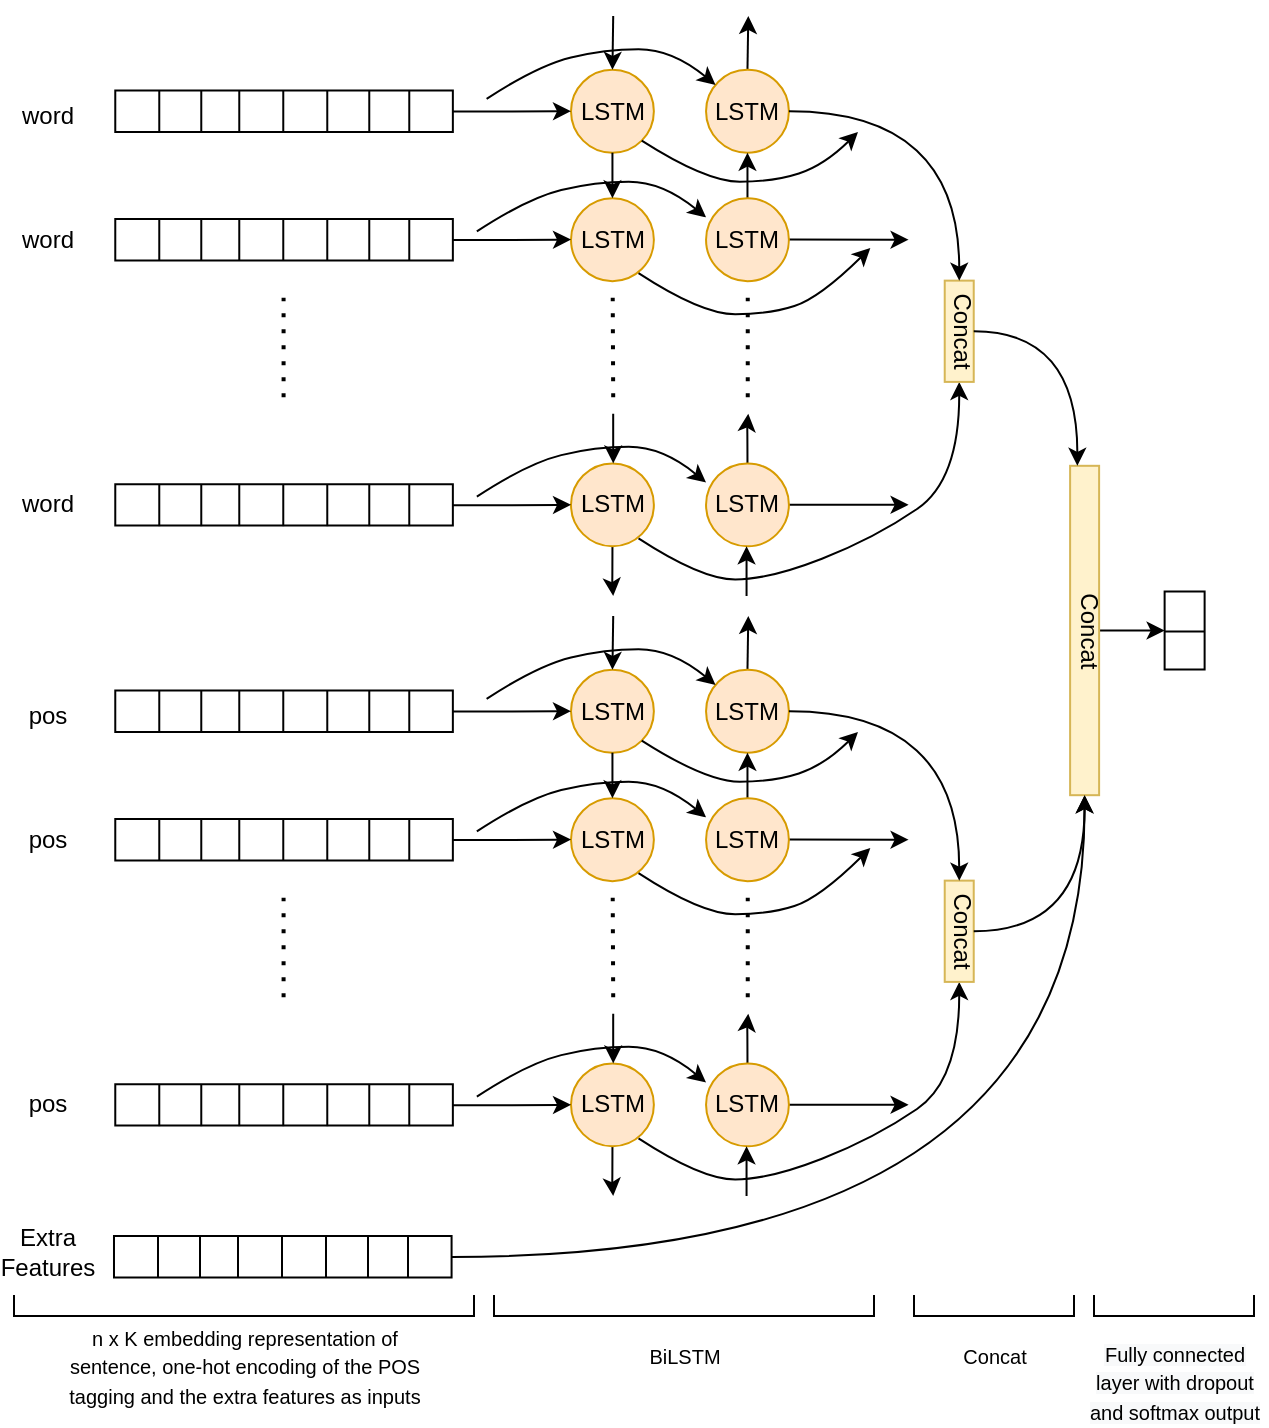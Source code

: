 <mxfile version="14.8.0" type="device"><diagram id="cWcmhsriY3WUn-cE5np-" name="Page-1"><mxGraphModel dx="1071" dy="622" grid="1" gridSize="10" guides="1" tooltips="1" connect="1" arrows="1" fold="1" page="1" pageScale="1" pageWidth="827" pageHeight="1169" math="0" shadow="0"><root><mxCell id="0"/><mxCell id="1" parent="0"/><mxCell id="vNvyX1UuP13yt8TlXgdn-318" value="" style="group" vertex="1" connectable="0" parent="1"><mxGeometry x="30" y="80" width="595.31" height="630.716" as="geometry"/></mxCell><mxCell id="vNvyX1UuP13yt8TlXgdn-100" value="" style="shape=table;startSize=0;container=1;collapsible=0;childLayout=tableLayout;" vertex="1" parent="vNvyX1UuP13yt8TlXgdn-318"><mxGeometry x="575.31" y="287.75" width="20" height="39" as="geometry"/></mxCell><mxCell id="vNvyX1UuP13yt8TlXgdn-101" value="" style="shape=partialRectangle;collapsible=0;dropTarget=0;pointerEvents=0;fillColor=none;top=0;left=0;bottom=0;right=0;points=[[0,0.5],[1,0.5]];portConstraint=eastwest;" vertex="1" parent="vNvyX1UuP13yt8TlXgdn-100"><mxGeometry width="20" height="20" as="geometry"/></mxCell><mxCell id="vNvyX1UuP13yt8TlXgdn-102" value="" style="shape=partialRectangle;html=1;whiteSpace=wrap;connectable=0;overflow=hidden;fillColor=none;top=0;left=0;bottom=0;right=0;" vertex="1" parent="vNvyX1UuP13yt8TlXgdn-101"><mxGeometry width="20" height="20" as="geometry"/></mxCell><mxCell id="vNvyX1UuP13yt8TlXgdn-103" value="" style="shape=partialRectangle;collapsible=0;dropTarget=0;pointerEvents=0;fillColor=none;top=0;left=0;bottom=0;right=0;points=[[0,0.5],[1,0.5]];portConstraint=eastwest;" vertex="1" parent="vNvyX1UuP13yt8TlXgdn-100"><mxGeometry y="20" width="20" height="19" as="geometry"/></mxCell><mxCell id="vNvyX1UuP13yt8TlXgdn-104" value="" style="shape=partialRectangle;html=1;whiteSpace=wrap;connectable=0;overflow=hidden;fillColor=none;top=0;left=0;bottom=0;right=0;" vertex="1" parent="vNvyX1UuP13yt8TlXgdn-103"><mxGeometry width="20" height="19" as="geometry"/></mxCell><mxCell id="vNvyX1UuP13yt8TlXgdn-170" value="" style="group" vertex="1" connectable="0" parent="vNvyX1UuP13yt8TlXgdn-318"><mxGeometry width="480" height="290" as="geometry"/></mxCell><mxCell id="vNvyX1UuP13yt8TlXgdn-1" value="LSTM" style="ellipse;whiteSpace=wrap;html=1;aspect=fixed;fillColor=#ffe6cc;strokeColor=#d79b00;" vertex="1" parent="vNvyX1UuP13yt8TlXgdn-170"><mxGeometry x="278.505" y="26.929" width="41.429" height="41.429" as="geometry"/></mxCell><mxCell id="vNvyX1UuP13yt8TlXgdn-2" value="word" style="text;html=1;strokeColor=none;fillColor=none;align=center;verticalAlign=middle;whiteSpace=wrap;rounded=0;" vertex="1" parent="vNvyX1UuP13yt8TlXgdn-170"><mxGeometry y="41.429" width="33.758" height="16.571" as="geometry"/></mxCell><mxCell id="vNvyX1UuP13yt8TlXgdn-22" value="" style="shape=table;startSize=0;container=1;collapsible=0;childLayout=tableLayout;" vertex="1" parent="vNvyX1UuP13yt8TlXgdn-170"><mxGeometry x="50.637" y="37.286" width="168.791" height="20.714" as="geometry"/></mxCell><mxCell id="vNvyX1UuP13yt8TlXgdn-23" value="" style="shape=partialRectangle;collapsible=0;dropTarget=0;pointerEvents=0;fillColor=none;top=0;left=0;bottom=0;right=0;points=[[0,0.5],[1,0.5]];portConstraint=eastwest;" vertex="1" parent="vNvyX1UuP13yt8TlXgdn-22"><mxGeometry width="168.791" height="21" as="geometry"/></mxCell><mxCell id="vNvyX1UuP13yt8TlXgdn-24" value="" style="shape=partialRectangle;html=1;whiteSpace=wrap;connectable=0;overflow=hidden;fillColor=none;top=0;left=0;bottom=0;right=0;" vertex="1" parent="vNvyX1UuP13yt8TlXgdn-23"><mxGeometry width="22" height="21" as="geometry"/></mxCell><mxCell id="vNvyX1UuP13yt8TlXgdn-25" value="" style="shape=partialRectangle;html=1;whiteSpace=wrap;connectable=0;overflow=hidden;fillColor=none;top=0;left=0;bottom=0;right=0;" vertex="1" parent="vNvyX1UuP13yt8TlXgdn-23"><mxGeometry x="22" width="21" height="21" as="geometry"/></mxCell><mxCell id="vNvyX1UuP13yt8TlXgdn-26" value="" style="shape=partialRectangle;html=1;whiteSpace=wrap;connectable=0;overflow=hidden;fillColor=none;top=0;left=0;bottom=0;right=0;" vertex="1" parent="vNvyX1UuP13yt8TlXgdn-23"><mxGeometry x="43" width="19" height="21" as="geometry"/></mxCell><mxCell id="vNvyX1UuP13yt8TlXgdn-27" value="" style="shape=partialRectangle;html=1;whiteSpace=wrap;connectable=0;overflow=hidden;fillColor=none;top=0;left=0;bottom=0;right=0;" vertex="1" parent="vNvyX1UuP13yt8TlXgdn-23"><mxGeometry x="62" width="22" height="21" as="geometry"/></mxCell><mxCell id="vNvyX1UuP13yt8TlXgdn-28" value="" style="shape=partialRectangle;html=1;whiteSpace=wrap;connectable=0;overflow=hidden;fillColor=none;top=0;left=0;bottom=0;right=0;" vertex="1" parent="vNvyX1UuP13yt8TlXgdn-23"><mxGeometry x="84" width="22" height="21" as="geometry"/></mxCell><mxCell id="vNvyX1UuP13yt8TlXgdn-29" value="" style="shape=partialRectangle;html=1;whiteSpace=wrap;connectable=0;overflow=hidden;fillColor=none;top=0;left=0;bottom=0;right=0;" vertex="1" parent="vNvyX1UuP13yt8TlXgdn-23"><mxGeometry x="106" width="21" height="21" as="geometry"/></mxCell><mxCell id="vNvyX1UuP13yt8TlXgdn-30" value="" style="shape=partialRectangle;html=1;whiteSpace=wrap;connectable=0;overflow=hidden;fillColor=none;top=0;left=0;bottom=0;right=0;" vertex="1" parent="vNvyX1UuP13yt8TlXgdn-23"><mxGeometry x="127" width="20" height="21" as="geometry"/></mxCell><mxCell id="vNvyX1UuP13yt8TlXgdn-31" value="" style="shape=partialRectangle;html=1;whiteSpace=wrap;connectable=0;overflow=hidden;fillColor=none;top=0;left=0;bottom=0;right=0;" vertex="1" parent="vNvyX1UuP13yt8TlXgdn-23"><mxGeometry x="147" width="22" height="21" as="geometry"/></mxCell><mxCell id="vNvyX1UuP13yt8TlXgdn-32" style="edgeStyle=orthogonalEdgeStyle;rounded=0;orthogonalLoop=1;jettySize=auto;html=1;exitX=1;exitY=0.5;exitDx=0;exitDy=0;" edge="1" parent="vNvyX1UuP13yt8TlXgdn-170" source="vNvyX1UuP13yt8TlXgdn-23" target="vNvyX1UuP13yt8TlXgdn-1"><mxGeometry relative="1" as="geometry"/></mxCell><mxCell id="vNvyX1UuP13yt8TlXgdn-33" value="LSTM" style="ellipse;whiteSpace=wrap;html=1;aspect=fixed;fillColor=#ffe6cc;strokeColor=#d79b00;" vertex="1" parent="vNvyX1UuP13yt8TlXgdn-170"><mxGeometry x="278.505" y="91.143" width="41.429" height="41.429" as="geometry"/></mxCell><mxCell id="vNvyX1UuP13yt8TlXgdn-45" style="edgeStyle=orthogonalEdgeStyle;rounded=0;orthogonalLoop=1;jettySize=auto;html=1;exitX=0.5;exitY=1;exitDx=0;exitDy=0;entryX=0.5;entryY=0;entryDx=0;entryDy=0;" edge="1" parent="vNvyX1UuP13yt8TlXgdn-170" source="vNvyX1UuP13yt8TlXgdn-1" target="vNvyX1UuP13yt8TlXgdn-33"><mxGeometry relative="1" as="geometry"/></mxCell><mxCell id="vNvyX1UuP13yt8TlXgdn-34" value="" style="shape=table;startSize=0;container=1;collapsible=0;childLayout=tableLayout;" vertex="1" parent="vNvyX1UuP13yt8TlXgdn-170"><mxGeometry x="50.637" y="101.5" width="168.791" height="20.714" as="geometry"/></mxCell><mxCell id="vNvyX1UuP13yt8TlXgdn-35" value="" style="shape=partialRectangle;collapsible=0;dropTarget=0;pointerEvents=0;fillColor=none;top=0;left=0;bottom=0;right=0;points=[[0,0.5],[1,0.5]];portConstraint=eastwest;" vertex="1" parent="vNvyX1UuP13yt8TlXgdn-34"><mxGeometry width="168.791" height="21" as="geometry"/></mxCell><mxCell id="vNvyX1UuP13yt8TlXgdn-36" value="" style="shape=partialRectangle;html=1;whiteSpace=wrap;connectable=0;overflow=hidden;fillColor=none;top=0;left=0;bottom=0;right=0;" vertex="1" parent="vNvyX1UuP13yt8TlXgdn-35"><mxGeometry width="22" height="21" as="geometry"/></mxCell><mxCell id="vNvyX1UuP13yt8TlXgdn-37" value="" style="shape=partialRectangle;html=1;whiteSpace=wrap;connectable=0;overflow=hidden;fillColor=none;top=0;left=0;bottom=0;right=0;" vertex="1" parent="vNvyX1UuP13yt8TlXgdn-35"><mxGeometry x="22" width="21" height="21" as="geometry"/></mxCell><mxCell id="vNvyX1UuP13yt8TlXgdn-38" value="" style="shape=partialRectangle;html=1;whiteSpace=wrap;connectable=0;overflow=hidden;fillColor=none;top=0;left=0;bottom=0;right=0;" vertex="1" parent="vNvyX1UuP13yt8TlXgdn-35"><mxGeometry x="43" width="19" height="21" as="geometry"/></mxCell><mxCell id="vNvyX1UuP13yt8TlXgdn-39" value="" style="shape=partialRectangle;html=1;whiteSpace=wrap;connectable=0;overflow=hidden;fillColor=none;top=0;left=0;bottom=0;right=0;" vertex="1" parent="vNvyX1UuP13yt8TlXgdn-35"><mxGeometry x="62" width="22" height="21" as="geometry"/></mxCell><mxCell id="vNvyX1UuP13yt8TlXgdn-40" value="" style="shape=partialRectangle;html=1;whiteSpace=wrap;connectable=0;overflow=hidden;fillColor=none;top=0;left=0;bottom=0;right=0;" vertex="1" parent="vNvyX1UuP13yt8TlXgdn-35"><mxGeometry x="84" width="22" height="21" as="geometry"/></mxCell><mxCell id="vNvyX1UuP13yt8TlXgdn-41" value="" style="shape=partialRectangle;html=1;whiteSpace=wrap;connectable=0;overflow=hidden;fillColor=none;top=0;left=0;bottom=0;right=0;" vertex="1" parent="vNvyX1UuP13yt8TlXgdn-35"><mxGeometry x="106" width="21" height="21" as="geometry"/></mxCell><mxCell id="vNvyX1UuP13yt8TlXgdn-42" value="" style="shape=partialRectangle;html=1;whiteSpace=wrap;connectable=0;overflow=hidden;fillColor=none;top=0;left=0;bottom=0;right=0;" vertex="1" parent="vNvyX1UuP13yt8TlXgdn-35"><mxGeometry x="127" width="20" height="21" as="geometry"/></mxCell><mxCell id="vNvyX1UuP13yt8TlXgdn-43" value="" style="shape=partialRectangle;html=1;whiteSpace=wrap;connectable=0;overflow=hidden;fillColor=none;top=0;left=0;bottom=0;right=0;" vertex="1" parent="vNvyX1UuP13yt8TlXgdn-35"><mxGeometry x="147" width="22" height="21" as="geometry"/></mxCell><mxCell id="vNvyX1UuP13yt8TlXgdn-44" style="edgeStyle=orthogonalEdgeStyle;rounded=0;orthogonalLoop=1;jettySize=auto;html=1;exitX=1;exitY=0.5;exitDx=0;exitDy=0;" edge="1" parent="vNvyX1UuP13yt8TlXgdn-170" source="vNvyX1UuP13yt8TlXgdn-35" target="vNvyX1UuP13yt8TlXgdn-33"><mxGeometry relative="1" as="geometry"/></mxCell><mxCell id="vNvyX1UuP13yt8TlXgdn-98" style="edgeStyle=orthogonalEdgeStyle;curved=1;orthogonalLoop=1;jettySize=auto;html=1;exitX=0.5;exitY=0;exitDx=0;exitDy=0;" edge="1" parent="vNvyX1UuP13yt8TlXgdn-170" source="vNvyX1UuP13yt8TlXgdn-47"><mxGeometry relative="1" as="geometry"><mxPoint x="367.15" as="targetPoint"/></mxGeometry></mxCell><mxCell id="vNvyX1UuP13yt8TlXgdn-47" value="LSTM" style="ellipse;whiteSpace=wrap;html=1;aspect=fixed;fillColor=#ffe6cc;strokeColor=#d79b00;" vertex="1" parent="vNvyX1UuP13yt8TlXgdn-170"><mxGeometry x="346.022" y="26.929" width="41.429" height="41.429" as="geometry"/></mxCell><mxCell id="vNvyX1UuP13yt8TlXgdn-52" style="edgeStyle=orthogonalEdgeStyle;curved=1;orthogonalLoop=1;jettySize=auto;html=1;exitX=0.5;exitY=0;exitDx=0;exitDy=0;entryX=0.5;entryY=1;entryDx=0;entryDy=0;" edge="1" parent="vNvyX1UuP13yt8TlXgdn-170" source="vNvyX1UuP13yt8TlXgdn-48" target="vNvyX1UuP13yt8TlXgdn-47"><mxGeometry relative="1" as="geometry"/></mxCell><mxCell id="vNvyX1UuP13yt8TlXgdn-68" style="edgeStyle=orthogonalEdgeStyle;curved=1;orthogonalLoop=1;jettySize=auto;html=1;" edge="1" parent="vNvyX1UuP13yt8TlXgdn-170" source="vNvyX1UuP13yt8TlXgdn-48"><mxGeometry relative="1" as="geometry"><mxPoint x="447.297" y="111.857" as="targetPoint"/></mxGeometry></mxCell><mxCell id="vNvyX1UuP13yt8TlXgdn-48" value="LSTM" style="ellipse;whiteSpace=wrap;html=1;aspect=fixed;fillColor=#ffe6cc;strokeColor=#d79b00;" vertex="1" parent="vNvyX1UuP13yt8TlXgdn-170"><mxGeometry x="346.022" y="91.143" width="41.429" height="41.429" as="geometry"/></mxCell><mxCell id="vNvyX1UuP13yt8TlXgdn-51" value="" style="endArrow=classic;html=1;curved=1;" edge="1" parent="vNvyX1UuP13yt8TlXgdn-170" target="vNvyX1UuP13yt8TlXgdn-47"><mxGeometry width="50" height="50" relative="1" as="geometry"><mxPoint x="236.308" y="41.429" as="sourcePoint"/><mxPoint x="270.066" as="targetPoint"/><Array as="points"><mxPoint x="261.626" y="24.857"/><mxPoint x="295.385" y="16.571"/><mxPoint x="329.143" y="16.571"/></Array></mxGeometry></mxCell><mxCell id="vNvyX1UuP13yt8TlXgdn-56" value="" style="endArrow=classic;html=1;exitX=1;exitY=1;exitDx=0;exitDy=0;curved=1;" edge="1" parent="vNvyX1UuP13yt8TlXgdn-170" source="vNvyX1UuP13yt8TlXgdn-1"><mxGeometry width="50" height="50" relative="1" as="geometry"><mxPoint x="464.176" y="132.571" as="sourcePoint"/><mxPoint x="421.978" y="58.0" as="targetPoint"/><Array as="points"><mxPoint x="346.022" y="82.857"/><mxPoint x="379.78" y="82.857"/><mxPoint x="405.099" y="74.571"/></Array></mxGeometry></mxCell><mxCell id="vNvyX1UuP13yt8TlXgdn-57" value="word" style="text;html=1;strokeColor=none;fillColor=none;align=center;verticalAlign=middle;whiteSpace=wrap;rounded=0;" vertex="1" parent="vNvyX1UuP13yt8TlXgdn-170"><mxGeometry y="103.571" width="33.758" height="16.571" as="geometry"/></mxCell><mxCell id="vNvyX1UuP13yt8TlXgdn-59" value="" style="endArrow=classic;html=1;entryX=0.5;entryY=0;entryDx=0;entryDy=0;" edge="1" parent="vNvyX1UuP13yt8TlXgdn-170" target="vNvyX1UuP13yt8TlXgdn-1"><mxGeometry width="50" height="50" relative="1" as="geometry"><mxPoint x="299.604" as="sourcePoint"/><mxPoint x="506.374" y="91.143" as="targetPoint"/></mxGeometry></mxCell><mxCell id="vNvyX1UuP13yt8TlXgdn-61" value="" style="endArrow=none;dashed=1;html=1;dashPattern=1 3;strokeWidth=2;" edge="1" parent="vNvyX1UuP13yt8TlXgdn-170"><mxGeometry width="50" height="50" relative="1" as="geometry"><mxPoint x="134.788" y="190.571" as="sourcePoint"/><mxPoint x="134.788" y="140.857" as="targetPoint"/></mxGeometry></mxCell><mxCell id="vNvyX1UuP13yt8TlXgdn-62" value="" style="endArrow=none;dashed=1;html=1;dashPattern=1 3;strokeWidth=2;" edge="1" parent="vNvyX1UuP13yt8TlXgdn-170"><mxGeometry width="50" height="50" relative="1" as="geometry"><mxPoint x="299.604" y="190.571" as="sourcePoint"/><mxPoint x="299.36" y="140.857" as="targetPoint"/></mxGeometry></mxCell><mxCell id="vNvyX1UuP13yt8TlXgdn-63" value="" style="endArrow=none;dashed=1;html=1;dashPattern=1 3;strokeWidth=2;" edge="1" parent="vNvyX1UuP13yt8TlXgdn-170"><mxGeometry width="50" height="50" relative="1" as="geometry"><mxPoint x="366.876" y="190.571" as="sourcePoint"/><mxPoint x="366.876" y="140.857" as="targetPoint"/></mxGeometry></mxCell><mxCell id="vNvyX1UuP13yt8TlXgdn-64" value="" style="endArrow=classic;html=1;exitX=1;exitY=1;exitDx=0;exitDy=0;curved=1;" edge="1" parent="vNvyX1UuP13yt8TlXgdn-170"><mxGeometry width="50" height="50" relative="1" as="geometry"><mxPoint x="312.262" y="128.576" as="sourcePoint"/><mxPoint x="428.156" y="116.0" as="targetPoint"/><Array as="points"><mxPoint x="343.76" y="149.143"/><mxPoint x="377.518" y="149.143"/><mxPoint x="402.837" y="140.857"/></Array></mxGeometry></mxCell><mxCell id="vNvyX1UuP13yt8TlXgdn-65" value="" style="endArrow=classic;html=1;curved=1;" edge="1" parent="vNvyX1UuP13yt8TlXgdn-170"><mxGeometry width="50" height="50" relative="1" as="geometry"><mxPoint x="231.421" y="107.714" as="sourcePoint"/><mxPoint x="346.026" y="100.668" as="targetPoint"/><Array as="points"><mxPoint x="256.74" y="91.143"/><mxPoint x="290.498" y="82.857"/><mxPoint x="324.256" y="82.857"/></Array></mxGeometry></mxCell><mxCell id="vNvyX1UuP13yt8TlXgdn-89" style="edgeStyle=orthogonalEdgeStyle;curved=1;orthogonalLoop=1;jettySize=auto;html=1;" edge="1" parent="vNvyX1UuP13yt8TlXgdn-170" source="vNvyX1UuP13yt8TlXgdn-69"><mxGeometry relative="1" as="geometry"><mxPoint x="299.604" y="290" as="targetPoint"/></mxGeometry></mxCell><mxCell id="vNvyX1UuP13yt8TlXgdn-69" value="LSTM" style="ellipse;whiteSpace=wrap;html=1;aspect=fixed;fillColor=#ffe6cc;strokeColor=#d79b00;" vertex="1" parent="vNvyX1UuP13yt8TlXgdn-170"><mxGeometry x="278.505" y="223.714" width="41.429" height="41.429" as="geometry"/></mxCell><mxCell id="vNvyX1UuP13yt8TlXgdn-70" value="" style="shape=table;startSize=0;container=1;collapsible=0;childLayout=tableLayout;" vertex="1" parent="vNvyX1UuP13yt8TlXgdn-170"><mxGeometry x="50.637" y="234.071" width="168.791" height="20.714" as="geometry"/></mxCell><mxCell id="vNvyX1UuP13yt8TlXgdn-71" value="" style="shape=partialRectangle;collapsible=0;dropTarget=0;pointerEvents=0;fillColor=none;top=0;left=0;bottom=0;right=0;points=[[0,0.5],[1,0.5]];portConstraint=eastwest;" vertex="1" parent="vNvyX1UuP13yt8TlXgdn-70"><mxGeometry width="168.791" height="21" as="geometry"/></mxCell><mxCell id="vNvyX1UuP13yt8TlXgdn-72" value="" style="shape=partialRectangle;html=1;whiteSpace=wrap;connectable=0;overflow=hidden;fillColor=none;top=0;left=0;bottom=0;right=0;" vertex="1" parent="vNvyX1UuP13yt8TlXgdn-71"><mxGeometry width="22" height="21" as="geometry"/></mxCell><mxCell id="vNvyX1UuP13yt8TlXgdn-73" value="" style="shape=partialRectangle;html=1;whiteSpace=wrap;connectable=0;overflow=hidden;fillColor=none;top=0;left=0;bottom=0;right=0;" vertex="1" parent="vNvyX1UuP13yt8TlXgdn-71"><mxGeometry x="22" width="21" height="21" as="geometry"/></mxCell><mxCell id="vNvyX1UuP13yt8TlXgdn-74" value="" style="shape=partialRectangle;html=1;whiteSpace=wrap;connectable=0;overflow=hidden;fillColor=none;top=0;left=0;bottom=0;right=0;" vertex="1" parent="vNvyX1UuP13yt8TlXgdn-71"><mxGeometry x="43" width="19" height="21" as="geometry"/></mxCell><mxCell id="vNvyX1UuP13yt8TlXgdn-75" value="" style="shape=partialRectangle;html=1;whiteSpace=wrap;connectable=0;overflow=hidden;fillColor=none;top=0;left=0;bottom=0;right=0;" vertex="1" parent="vNvyX1UuP13yt8TlXgdn-71"><mxGeometry x="62" width="22" height="21" as="geometry"/></mxCell><mxCell id="vNvyX1UuP13yt8TlXgdn-76" value="" style="shape=partialRectangle;html=1;whiteSpace=wrap;connectable=0;overflow=hidden;fillColor=none;top=0;left=0;bottom=0;right=0;" vertex="1" parent="vNvyX1UuP13yt8TlXgdn-71"><mxGeometry x="84" width="22" height="21" as="geometry"/></mxCell><mxCell id="vNvyX1UuP13yt8TlXgdn-77" value="" style="shape=partialRectangle;html=1;whiteSpace=wrap;connectable=0;overflow=hidden;fillColor=none;top=0;left=0;bottom=0;right=0;" vertex="1" parent="vNvyX1UuP13yt8TlXgdn-71"><mxGeometry x="106" width="21" height="21" as="geometry"/></mxCell><mxCell id="vNvyX1UuP13yt8TlXgdn-78" value="" style="shape=partialRectangle;html=1;whiteSpace=wrap;connectable=0;overflow=hidden;fillColor=none;top=0;left=0;bottom=0;right=0;" vertex="1" parent="vNvyX1UuP13yt8TlXgdn-71"><mxGeometry x="127" width="20" height="21" as="geometry"/></mxCell><mxCell id="vNvyX1UuP13yt8TlXgdn-79" value="" style="shape=partialRectangle;html=1;whiteSpace=wrap;connectable=0;overflow=hidden;fillColor=none;top=0;left=0;bottom=0;right=0;" vertex="1" parent="vNvyX1UuP13yt8TlXgdn-71"><mxGeometry x="147" width="22" height="21" as="geometry"/></mxCell><mxCell id="vNvyX1UuP13yt8TlXgdn-80" style="edgeStyle=orthogonalEdgeStyle;rounded=0;orthogonalLoop=1;jettySize=auto;html=1;exitX=1;exitY=0.5;exitDx=0;exitDy=0;" edge="1" parent="vNvyX1UuP13yt8TlXgdn-170" source="vNvyX1UuP13yt8TlXgdn-71" target="vNvyX1UuP13yt8TlXgdn-69"><mxGeometry relative="1" as="geometry"/></mxCell><mxCell id="vNvyX1UuP13yt8TlXgdn-81" style="edgeStyle=orthogonalEdgeStyle;curved=1;orthogonalLoop=1;jettySize=auto;html=1;" edge="1" parent="vNvyX1UuP13yt8TlXgdn-170" source="vNvyX1UuP13yt8TlXgdn-82"><mxGeometry relative="1" as="geometry"><mxPoint x="447.297" y="244.429" as="targetPoint"/></mxGeometry></mxCell><mxCell id="vNvyX1UuP13yt8TlXgdn-99" style="edgeStyle=orthogonalEdgeStyle;curved=1;orthogonalLoop=1;jettySize=auto;html=1;" edge="1" parent="vNvyX1UuP13yt8TlXgdn-170" source="vNvyX1UuP13yt8TlXgdn-82"><mxGeometry relative="1" as="geometry"><mxPoint x="367.121" y="198.857" as="targetPoint"/></mxGeometry></mxCell><mxCell id="vNvyX1UuP13yt8TlXgdn-82" value="LSTM" style="ellipse;whiteSpace=wrap;html=1;aspect=fixed;fillColor=#ffe6cc;strokeColor=#d79b00;" vertex="1" parent="vNvyX1UuP13yt8TlXgdn-170"><mxGeometry x="346.022" y="223.714" width="41.429" height="41.429" as="geometry"/></mxCell><mxCell id="vNvyX1UuP13yt8TlXgdn-83" value="word" style="text;html=1;strokeColor=none;fillColor=none;align=center;verticalAlign=middle;whiteSpace=wrap;rounded=0;" vertex="1" parent="vNvyX1UuP13yt8TlXgdn-170"><mxGeometry y="236.143" width="33.758" height="16.571" as="geometry"/></mxCell><mxCell id="vNvyX1UuP13yt8TlXgdn-87" value="" style="endArrow=classic;html=1;exitX=1;exitY=1;exitDx=0;exitDy=0;curved=1;entryX=1;entryY=0.5;entryDx=0;entryDy=0;" edge="1" parent="vNvyX1UuP13yt8TlXgdn-170" target="vNvyX1UuP13yt8TlXgdn-97"><mxGeometry width="50" height="50" relative="1" as="geometry"><mxPoint x="312.262" y="261.147" as="sourcePoint"/><mxPoint x="428.156" y="248.571" as="targetPoint"/><Array as="points"><mxPoint x="343.76" y="281.714"/><mxPoint x="377.518" y="281.714"/><mxPoint x="430.418" y="261"/><mxPoint x="472.615" y="232.0"/></Array></mxGeometry></mxCell><mxCell id="vNvyX1UuP13yt8TlXgdn-88" value="" style="endArrow=classic;html=1;curved=1;" edge="1" parent="vNvyX1UuP13yt8TlXgdn-170"><mxGeometry width="50" height="50" relative="1" as="geometry"><mxPoint x="231.421" y="240.286" as="sourcePoint"/><mxPoint x="346.026" y="233.239" as="targetPoint"/><Array as="points"><mxPoint x="256.74" y="223.714"/><mxPoint x="290.498" y="215.429"/><mxPoint x="324.256" y="215.429"/></Array></mxGeometry></mxCell><mxCell id="vNvyX1UuP13yt8TlXgdn-90" value="" style="endArrow=classic;html=1;" edge="1" parent="vNvyX1UuP13yt8TlXgdn-170"><mxGeometry width="50" height="50" relative="1" as="geometry"><mxPoint x="366.277" y="290" as="sourcePoint"/><mxPoint x="366.277" y="265.143" as="targetPoint"/></mxGeometry></mxCell><mxCell id="vNvyX1UuP13yt8TlXgdn-94" style="edgeStyle=orthogonalEdgeStyle;rounded=0;orthogonalLoop=1;jettySize=auto;html=1;entryX=0.5;entryY=0;entryDx=0;entryDy=0;" edge="1" parent="vNvyX1UuP13yt8TlXgdn-170"><mxGeometry relative="1" as="geometry"><mxPoint x="299.604" y="198.857" as="sourcePoint"/><mxPoint x="299.537" y="223.714" as="targetPoint"/><Array as="points"><mxPoint x="299.621" y="223.714"/><mxPoint x="299.621" y="223.714"/></Array></mxGeometry></mxCell><mxCell id="vNvyX1UuP13yt8TlXgdn-97" value="Concat" style="rounded=0;whiteSpace=wrap;html=1;rotation=90;verticalAlign=bottom;fillColor=#fff2cc;strokeColor=#d6b656;" vertex="1" parent="vNvyX1UuP13yt8TlXgdn-170"><mxGeometry x="447.297" y="150.386" width="50.637" height="14.5" as="geometry"/></mxCell><mxCell id="vNvyX1UuP13yt8TlXgdn-53" style="edgeStyle=orthogonalEdgeStyle;curved=1;orthogonalLoop=1;jettySize=auto;html=1;exitX=1;exitY=0.5;exitDx=0;exitDy=0;entryX=0;entryY=0.5;entryDx=0;entryDy=0;" edge="1" parent="vNvyX1UuP13yt8TlXgdn-170" source="vNvyX1UuP13yt8TlXgdn-47" target="vNvyX1UuP13yt8TlXgdn-97"><mxGeometry relative="1" as="geometry"><mxPoint x="447.297" y="48.057" as="targetPoint"/></mxGeometry></mxCell><mxCell id="vNvyX1UuP13yt8TlXgdn-171" value="" style="group" vertex="1" connectable="0" parent="vNvyX1UuP13yt8TlXgdn-318"><mxGeometry y="300" width="480" height="290" as="geometry"/></mxCell><mxCell id="vNvyX1UuP13yt8TlXgdn-172" value="LSTM" style="ellipse;whiteSpace=wrap;html=1;aspect=fixed;fillColor=#ffe6cc;strokeColor=#d79b00;" vertex="1" parent="vNvyX1UuP13yt8TlXgdn-171"><mxGeometry x="278.505" y="26.929" width="41.429" height="41.429" as="geometry"/></mxCell><mxCell id="vNvyX1UuP13yt8TlXgdn-173" value="pos" style="text;html=1;strokeColor=none;fillColor=none;align=center;verticalAlign=middle;whiteSpace=wrap;rounded=0;" vertex="1" parent="vNvyX1UuP13yt8TlXgdn-171"><mxGeometry y="41.429" width="33.758" height="16.571" as="geometry"/></mxCell><mxCell id="vNvyX1UuP13yt8TlXgdn-174" value="" style="shape=table;startSize=0;container=1;collapsible=0;childLayout=tableLayout;" vertex="1" parent="vNvyX1UuP13yt8TlXgdn-171"><mxGeometry x="50.637" y="37.286" width="168.791" height="20.714" as="geometry"/></mxCell><mxCell id="vNvyX1UuP13yt8TlXgdn-175" value="" style="shape=partialRectangle;collapsible=0;dropTarget=0;pointerEvents=0;fillColor=none;top=0;left=0;bottom=0;right=0;points=[[0,0.5],[1,0.5]];portConstraint=eastwest;" vertex="1" parent="vNvyX1UuP13yt8TlXgdn-174"><mxGeometry width="168.791" height="21" as="geometry"/></mxCell><mxCell id="vNvyX1UuP13yt8TlXgdn-176" value="" style="shape=partialRectangle;html=1;whiteSpace=wrap;connectable=0;overflow=hidden;fillColor=none;top=0;left=0;bottom=0;right=0;" vertex="1" parent="vNvyX1UuP13yt8TlXgdn-175"><mxGeometry width="22" height="21" as="geometry"/></mxCell><mxCell id="vNvyX1UuP13yt8TlXgdn-177" value="" style="shape=partialRectangle;html=1;whiteSpace=wrap;connectable=0;overflow=hidden;fillColor=none;top=0;left=0;bottom=0;right=0;" vertex="1" parent="vNvyX1UuP13yt8TlXgdn-175"><mxGeometry x="22" width="21" height="21" as="geometry"/></mxCell><mxCell id="vNvyX1UuP13yt8TlXgdn-178" value="" style="shape=partialRectangle;html=1;whiteSpace=wrap;connectable=0;overflow=hidden;fillColor=none;top=0;left=0;bottom=0;right=0;" vertex="1" parent="vNvyX1UuP13yt8TlXgdn-175"><mxGeometry x="43" width="19" height="21" as="geometry"/></mxCell><mxCell id="vNvyX1UuP13yt8TlXgdn-179" value="" style="shape=partialRectangle;html=1;whiteSpace=wrap;connectable=0;overflow=hidden;fillColor=none;top=0;left=0;bottom=0;right=0;" vertex="1" parent="vNvyX1UuP13yt8TlXgdn-175"><mxGeometry x="62" width="22" height="21" as="geometry"/></mxCell><mxCell id="vNvyX1UuP13yt8TlXgdn-180" value="" style="shape=partialRectangle;html=1;whiteSpace=wrap;connectable=0;overflow=hidden;fillColor=none;top=0;left=0;bottom=0;right=0;" vertex="1" parent="vNvyX1UuP13yt8TlXgdn-175"><mxGeometry x="84" width="22" height="21" as="geometry"/></mxCell><mxCell id="vNvyX1UuP13yt8TlXgdn-181" value="" style="shape=partialRectangle;html=1;whiteSpace=wrap;connectable=0;overflow=hidden;fillColor=none;top=0;left=0;bottom=0;right=0;" vertex="1" parent="vNvyX1UuP13yt8TlXgdn-175"><mxGeometry x="106" width="21" height="21" as="geometry"/></mxCell><mxCell id="vNvyX1UuP13yt8TlXgdn-182" value="" style="shape=partialRectangle;html=1;whiteSpace=wrap;connectable=0;overflow=hidden;fillColor=none;top=0;left=0;bottom=0;right=0;" vertex="1" parent="vNvyX1UuP13yt8TlXgdn-175"><mxGeometry x="127" width="20" height="21" as="geometry"/></mxCell><mxCell id="vNvyX1UuP13yt8TlXgdn-183" value="" style="shape=partialRectangle;html=1;whiteSpace=wrap;connectable=0;overflow=hidden;fillColor=none;top=0;left=0;bottom=0;right=0;" vertex="1" parent="vNvyX1UuP13yt8TlXgdn-175"><mxGeometry x="147" width="22" height="21" as="geometry"/></mxCell><mxCell id="vNvyX1UuP13yt8TlXgdn-184" style="edgeStyle=orthogonalEdgeStyle;rounded=0;orthogonalLoop=1;jettySize=auto;html=1;exitX=1;exitY=0.5;exitDx=0;exitDy=0;" edge="1" parent="vNvyX1UuP13yt8TlXgdn-171" source="vNvyX1UuP13yt8TlXgdn-175" target="vNvyX1UuP13yt8TlXgdn-172"><mxGeometry relative="1" as="geometry"/></mxCell><mxCell id="vNvyX1UuP13yt8TlXgdn-185" value="LSTM" style="ellipse;whiteSpace=wrap;html=1;aspect=fixed;fillColor=#ffe6cc;strokeColor=#d79b00;" vertex="1" parent="vNvyX1UuP13yt8TlXgdn-171"><mxGeometry x="278.505" y="91.143" width="41.429" height="41.429" as="geometry"/></mxCell><mxCell id="vNvyX1UuP13yt8TlXgdn-186" style="edgeStyle=orthogonalEdgeStyle;rounded=0;orthogonalLoop=1;jettySize=auto;html=1;exitX=0.5;exitY=1;exitDx=0;exitDy=0;entryX=0.5;entryY=0;entryDx=0;entryDy=0;" edge="1" parent="vNvyX1UuP13yt8TlXgdn-171" source="vNvyX1UuP13yt8TlXgdn-172" target="vNvyX1UuP13yt8TlXgdn-185"><mxGeometry relative="1" as="geometry"/></mxCell><mxCell id="vNvyX1UuP13yt8TlXgdn-187" value="" style="shape=table;startSize=0;container=1;collapsible=0;childLayout=tableLayout;" vertex="1" parent="vNvyX1UuP13yt8TlXgdn-171"><mxGeometry x="50.637" y="101.5" width="168.791" height="20.714" as="geometry"/></mxCell><mxCell id="vNvyX1UuP13yt8TlXgdn-188" value="" style="shape=partialRectangle;collapsible=0;dropTarget=0;pointerEvents=0;fillColor=none;top=0;left=0;bottom=0;right=0;points=[[0,0.5],[1,0.5]];portConstraint=eastwest;" vertex="1" parent="vNvyX1UuP13yt8TlXgdn-187"><mxGeometry width="168.791" height="21" as="geometry"/></mxCell><mxCell id="vNvyX1UuP13yt8TlXgdn-189" value="" style="shape=partialRectangle;html=1;whiteSpace=wrap;connectable=0;overflow=hidden;fillColor=none;top=0;left=0;bottom=0;right=0;" vertex="1" parent="vNvyX1UuP13yt8TlXgdn-188"><mxGeometry width="22" height="21" as="geometry"/></mxCell><mxCell id="vNvyX1UuP13yt8TlXgdn-190" value="" style="shape=partialRectangle;html=1;whiteSpace=wrap;connectable=0;overflow=hidden;fillColor=none;top=0;left=0;bottom=0;right=0;" vertex="1" parent="vNvyX1UuP13yt8TlXgdn-188"><mxGeometry x="22" width="21" height="21" as="geometry"/></mxCell><mxCell id="vNvyX1UuP13yt8TlXgdn-191" value="" style="shape=partialRectangle;html=1;whiteSpace=wrap;connectable=0;overflow=hidden;fillColor=none;top=0;left=0;bottom=0;right=0;" vertex="1" parent="vNvyX1UuP13yt8TlXgdn-188"><mxGeometry x="43" width="19" height="21" as="geometry"/></mxCell><mxCell id="vNvyX1UuP13yt8TlXgdn-192" value="" style="shape=partialRectangle;html=1;whiteSpace=wrap;connectable=0;overflow=hidden;fillColor=none;top=0;left=0;bottom=0;right=0;" vertex="1" parent="vNvyX1UuP13yt8TlXgdn-188"><mxGeometry x="62" width="22" height="21" as="geometry"/></mxCell><mxCell id="vNvyX1UuP13yt8TlXgdn-193" value="" style="shape=partialRectangle;html=1;whiteSpace=wrap;connectable=0;overflow=hidden;fillColor=none;top=0;left=0;bottom=0;right=0;" vertex="1" parent="vNvyX1UuP13yt8TlXgdn-188"><mxGeometry x="84" width="22" height="21" as="geometry"/></mxCell><mxCell id="vNvyX1UuP13yt8TlXgdn-194" value="" style="shape=partialRectangle;html=1;whiteSpace=wrap;connectable=0;overflow=hidden;fillColor=none;top=0;left=0;bottom=0;right=0;" vertex="1" parent="vNvyX1UuP13yt8TlXgdn-188"><mxGeometry x="106" width="21" height="21" as="geometry"/></mxCell><mxCell id="vNvyX1UuP13yt8TlXgdn-195" value="" style="shape=partialRectangle;html=1;whiteSpace=wrap;connectable=0;overflow=hidden;fillColor=none;top=0;left=0;bottom=0;right=0;" vertex="1" parent="vNvyX1UuP13yt8TlXgdn-188"><mxGeometry x="127" width="20" height="21" as="geometry"/></mxCell><mxCell id="vNvyX1UuP13yt8TlXgdn-196" value="" style="shape=partialRectangle;html=1;whiteSpace=wrap;connectable=0;overflow=hidden;fillColor=none;top=0;left=0;bottom=0;right=0;" vertex="1" parent="vNvyX1UuP13yt8TlXgdn-188"><mxGeometry x="147" width="22" height="21" as="geometry"/></mxCell><mxCell id="vNvyX1UuP13yt8TlXgdn-197" style="edgeStyle=orthogonalEdgeStyle;rounded=0;orthogonalLoop=1;jettySize=auto;html=1;exitX=1;exitY=0.5;exitDx=0;exitDy=0;" edge="1" parent="vNvyX1UuP13yt8TlXgdn-171" source="vNvyX1UuP13yt8TlXgdn-188" target="vNvyX1UuP13yt8TlXgdn-185"><mxGeometry relative="1" as="geometry"/></mxCell><mxCell id="vNvyX1UuP13yt8TlXgdn-198" style="edgeStyle=orthogonalEdgeStyle;curved=1;orthogonalLoop=1;jettySize=auto;html=1;exitX=0.5;exitY=0;exitDx=0;exitDy=0;" edge="1" parent="vNvyX1UuP13yt8TlXgdn-171" source="vNvyX1UuP13yt8TlXgdn-199"><mxGeometry relative="1" as="geometry"><mxPoint x="367.15" as="targetPoint"/></mxGeometry></mxCell><mxCell id="vNvyX1UuP13yt8TlXgdn-199" value="LSTM" style="ellipse;whiteSpace=wrap;html=1;aspect=fixed;fillColor=#ffe6cc;strokeColor=#d79b00;" vertex="1" parent="vNvyX1UuP13yt8TlXgdn-171"><mxGeometry x="346.022" y="26.929" width="41.429" height="41.429" as="geometry"/></mxCell><mxCell id="vNvyX1UuP13yt8TlXgdn-200" style="edgeStyle=orthogonalEdgeStyle;curved=1;orthogonalLoop=1;jettySize=auto;html=1;exitX=0.5;exitY=0;exitDx=0;exitDy=0;entryX=0.5;entryY=1;entryDx=0;entryDy=0;" edge="1" parent="vNvyX1UuP13yt8TlXgdn-171" source="vNvyX1UuP13yt8TlXgdn-202" target="vNvyX1UuP13yt8TlXgdn-199"><mxGeometry relative="1" as="geometry"/></mxCell><mxCell id="vNvyX1UuP13yt8TlXgdn-201" style="edgeStyle=orthogonalEdgeStyle;curved=1;orthogonalLoop=1;jettySize=auto;html=1;" edge="1" parent="vNvyX1UuP13yt8TlXgdn-171" source="vNvyX1UuP13yt8TlXgdn-202"><mxGeometry relative="1" as="geometry"><mxPoint x="447.297" y="111.857" as="targetPoint"/></mxGeometry></mxCell><mxCell id="vNvyX1UuP13yt8TlXgdn-202" value="LSTM" style="ellipse;whiteSpace=wrap;html=1;aspect=fixed;fillColor=#ffe6cc;strokeColor=#d79b00;" vertex="1" parent="vNvyX1UuP13yt8TlXgdn-171"><mxGeometry x="346.022" y="91.143" width="41.429" height="41.429" as="geometry"/></mxCell><mxCell id="vNvyX1UuP13yt8TlXgdn-203" value="" style="endArrow=classic;html=1;curved=1;" edge="1" parent="vNvyX1UuP13yt8TlXgdn-171" target="vNvyX1UuP13yt8TlXgdn-199"><mxGeometry width="50" height="50" relative="1" as="geometry"><mxPoint x="236.308" y="41.429" as="sourcePoint"/><mxPoint x="270.066" as="targetPoint"/><Array as="points"><mxPoint x="261.626" y="24.857"/><mxPoint x="295.385" y="16.571"/><mxPoint x="329.143" y="16.571"/></Array></mxGeometry></mxCell><mxCell id="vNvyX1UuP13yt8TlXgdn-204" value="" style="endArrow=classic;html=1;exitX=1;exitY=1;exitDx=0;exitDy=0;curved=1;" edge="1" parent="vNvyX1UuP13yt8TlXgdn-171" source="vNvyX1UuP13yt8TlXgdn-172"><mxGeometry width="50" height="50" relative="1" as="geometry"><mxPoint x="464.176" y="132.571" as="sourcePoint"/><mxPoint x="421.978" y="58.0" as="targetPoint"/><Array as="points"><mxPoint x="346.022" y="82.857"/><mxPoint x="379.78" y="82.857"/><mxPoint x="405.099" y="74.571"/></Array></mxGeometry></mxCell><mxCell id="vNvyX1UuP13yt8TlXgdn-205" value="pos" style="text;html=1;strokeColor=none;fillColor=none;align=center;verticalAlign=middle;whiteSpace=wrap;rounded=0;" vertex="1" parent="vNvyX1UuP13yt8TlXgdn-171"><mxGeometry y="103.571" width="33.758" height="16.571" as="geometry"/></mxCell><mxCell id="vNvyX1UuP13yt8TlXgdn-206" value="" style="endArrow=classic;html=1;entryX=0.5;entryY=0;entryDx=0;entryDy=0;" edge="1" parent="vNvyX1UuP13yt8TlXgdn-171" target="vNvyX1UuP13yt8TlXgdn-172"><mxGeometry width="50" height="50" relative="1" as="geometry"><mxPoint x="299.604" as="sourcePoint"/><mxPoint x="506.374" y="91.143" as="targetPoint"/></mxGeometry></mxCell><mxCell id="vNvyX1UuP13yt8TlXgdn-207" value="" style="endArrow=none;dashed=1;html=1;dashPattern=1 3;strokeWidth=2;" edge="1" parent="vNvyX1UuP13yt8TlXgdn-171"><mxGeometry width="50" height="50" relative="1" as="geometry"><mxPoint x="134.788" y="190.571" as="sourcePoint"/><mxPoint x="134.788" y="140.857" as="targetPoint"/></mxGeometry></mxCell><mxCell id="vNvyX1UuP13yt8TlXgdn-208" value="" style="endArrow=none;dashed=1;html=1;dashPattern=1 3;strokeWidth=2;" edge="1" parent="vNvyX1UuP13yt8TlXgdn-171"><mxGeometry width="50" height="50" relative="1" as="geometry"><mxPoint x="299.604" y="190.571" as="sourcePoint"/><mxPoint x="299.36" y="140.857" as="targetPoint"/></mxGeometry></mxCell><mxCell id="vNvyX1UuP13yt8TlXgdn-209" value="" style="endArrow=none;dashed=1;html=1;dashPattern=1 3;strokeWidth=2;" edge="1" parent="vNvyX1UuP13yt8TlXgdn-171"><mxGeometry width="50" height="50" relative="1" as="geometry"><mxPoint x="366.876" y="190.571" as="sourcePoint"/><mxPoint x="366.876" y="140.857" as="targetPoint"/></mxGeometry></mxCell><mxCell id="vNvyX1UuP13yt8TlXgdn-210" value="" style="endArrow=classic;html=1;exitX=1;exitY=1;exitDx=0;exitDy=0;curved=1;" edge="1" parent="vNvyX1UuP13yt8TlXgdn-171"><mxGeometry width="50" height="50" relative="1" as="geometry"><mxPoint x="312.262" y="128.576" as="sourcePoint"/><mxPoint x="428.156" y="116.0" as="targetPoint"/><Array as="points"><mxPoint x="343.76" y="149.143"/><mxPoint x="377.518" y="149.143"/><mxPoint x="402.837" y="140.857"/></Array></mxGeometry></mxCell><mxCell id="vNvyX1UuP13yt8TlXgdn-211" value="" style="endArrow=classic;html=1;curved=1;" edge="1" parent="vNvyX1UuP13yt8TlXgdn-171"><mxGeometry width="50" height="50" relative="1" as="geometry"><mxPoint x="231.421" y="107.714" as="sourcePoint"/><mxPoint x="346.026" y="100.668" as="targetPoint"/><Array as="points"><mxPoint x="256.74" y="91.143"/><mxPoint x="290.498" y="82.857"/><mxPoint x="324.256" y="82.857"/></Array></mxGeometry></mxCell><mxCell id="vNvyX1UuP13yt8TlXgdn-212" style="edgeStyle=orthogonalEdgeStyle;curved=1;orthogonalLoop=1;jettySize=auto;html=1;" edge="1" parent="vNvyX1UuP13yt8TlXgdn-171" source="vNvyX1UuP13yt8TlXgdn-213"><mxGeometry relative="1" as="geometry"><mxPoint x="299.604" y="290" as="targetPoint"/></mxGeometry></mxCell><mxCell id="vNvyX1UuP13yt8TlXgdn-213" value="LSTM" style="ellipse;whiteSpace=wrap;html=1;aspect=fixed;fillColor=#ffe6cc;strokeColor=#d79b00;" vertex="1" parent="vNvyX1UuP13yt8TlXgdn-171"><mxGeometry x="278.505" y="223.714" width="41.429" height="41.429" as="geometry"/></mxCell><mxCell id="vNvyX1UuP13yt8TlXgdn-214" value="" style="shape=table;startSize=0;container=1;collapsible=0;childLayout=tableLayout;" vertex="1" parent="vNvyX1UuP13yt8TlXgdn-171"><mxGeometry x="50.637" y="234.071" width="168.791" height="20.714" as="geometry"/></mxCell><mxCell id="vNvyX1UuP13yt8TlXgdn-215" value="" style="shape=partialRectangle;collapsible=0;dropTarget=0;pointerEvents=0;fillColor=none;top=0;left=0;bottom=0;right=0;points=[[0,0.5],[1,0.5]];portConstraint=eastwest;" vertex="1" parent="vNvyX1UuP13yt8TlXgdn-214"><mxGeometry width="168.791" height="21" as="geometry"/></mxCell><mxCell id="vNvyX1UuP13yt8TlXgdn-216" value="" style="shape=partialRectangle;html=1;whiteSpace=wrap;connectable=0;overflow=hidden;fillColor=none;top=0;left=0;bottom=0;right=0;" vertex="1" parent="vNvyX1UuP13yt8TlXgdn-215"><mxGeometry width="22" height="21" as="geometry"/></mxCell><mxCell id="vNvyX1UuP13yt8TlXgdn-217" value="" style="shape=partialRectangle;html=1;whiteSpace=wrap;connectable=0;overflow=hidden;fillColor=none;top=0;left=0;bottom=0;right=0;" vertex="1" parent="vNvyX1UuP13yt8TlXgdn-215"><mxGeometry x="22" width="21" height="21" as="geometry"/></mxCell><mxCell id="vNvyX1UuP13yt8TlXgdn-218" value="" style="shape=partialRectangle;html=1;whiteSpace=wrap;connectable=0;overflow=hidden;fillColor=none;top=0;left=0;bottom=0;right=0;" vertex="1" parent="vNvyX1UuP13yt8TlXgdn-215"><mxGeometry x="43" width="19" height="21" as="geometry"/></mxCell><mxCell id="vNvyX1UuP13yt8TlXgdn-219" value="" style="shape=partialRectangle;html=1;whiteSpace=wrap;connectable=0;overflow=hidden;fillColor=none;top=0;left=0;bottom=0;right=0;" vertex="1" parent="vNvyX1UuP13yt8TlXgdn-215"><mxGeometry x="62" width="22" height="21" as="geometry"/></mxCell><mxCell id="vNvyX1UuP13yt8TlXgdn-220" value="" style="shape=partialRectangle;html=1;whiteSpace=wrap;connectable=0;overflow=hidden;fillColor=none;top=0;left=0;bottom=0;right=0;" vertex="1" parent="vNvyX1UuP13yt8TlXgdn-215"><mxGeometry x="84" width="22" height="21" as="geometry"/></mxCell><mxCell id="vNvyX1UuP13yt8TlXgdn-221" value="" style="shape=partialRectangle;html=1;whiteSpace=wrap;connectable=0;overflow=hidden;fillColor=none;top=0;left=0;bottom=0;right=0;" vertex="1" parent="vNvyX1UuP13yt8TlXgdn-215"><mxGeometry x="106" width="21" height="21" as="geometry"/></mxCell><mxCell id="vNvyX1UuP13yt8TlXgdn-222" value="" style="shape=partialRectangle;html=1;whiteSpace=wrap;connectable=0;overflow=hidden;fillColor=none;top=0;left=0;bottom=0;right=0;" vertex="1" parent="vNvyX1UuP13yt8TlXgdn-215"><mxGeometry x="127" width="20" height="21" as="geometry"/></mxCell><mxCell id="vNvyX1UuP13yt8TlXgdn-223" value="" style="shape=partialRectangle;html=1;whiteSpace=wrap;connectable=0;overflow=hidden;fillColor=none;top=0;left=0;bottom=0;right=0;" vertex="1" parent="vNvyX1UuP13yt8TlXgdn-215"><mxGeometry x="147" width="22" height="21" as="geometry"/></mxCell><mxCell id="vNvyX1UuP13yt8TlXgdn-224" style="edgeStyle=orthogonalEdgeStyle;rounded=0;orthogonalLoop=1;jettySize=auto;html=1;exitX=1;exitY=0.5;exitDx=0;exitDy=0;" edge="1" parent="vNvyX1UuP13yt8TlXgdn-171" source="vNvyX1UuP13yt8TlXgdn-215" target="vNvyX1UuP13yt8TlXgdn-213"><mxGeometry relative="1" as="geometry"/></mxCell><mxCell id="vNvyX1UuP13yt8TlXgdn-225" style="edgeStyle=orthogonalEdgeStyle;curved=1;orthogonalLoop=1;jettySize=auto;html=1;" edge="1" parent="vNvyX1UuP13yt8TlXgdn-171" source="vNvyX1UuP13yt8TlXgdn-227"><mxGeometry relative="1" as="geometry"><mxPoint x="447.297" y="244.429" as="targetPoint"/></mxGeometry></mxCell><mxCell id="vNvyX1UuP13yt8TlXgdn-226" style="edgeStyle=orthogonalEdgeStyle;curved=1;orthogonalLoop=1;jettySize=auto;html=1;" edge="1" parent="vNvyX1UuP13yt8TlXgdn-171" source="vNvyX1UuP13yt8TlXgdn-227"><mxGeometry relative="1" as="geometry"><mxPoint x="367.121" y="198.857" as="targetPoint"/></mxGeometry></mxCell><mxCell id="vNvyX1UuP13yt8TlXgdn-227" value="LSTM" style="ellipse;whiteSpace=wrap;html=1;aspect=fixed;fillColor=#ffe6cc;strokeColor=#d79b00;" vertex="1" parent="vNvyX1UuP13yt8TlXgdn-171"><mxGeometry x="346.022" y="223.714" width="41.429" height="41.429" as="geometry"/></mxCell><mxCell id="vNvyX1UuP13yt8TlXgdn-228" value="pos" style="text;html=1;strokeColor=none;fillColor=none;align=center;verticalAlign=middle;whiteSpace=wrap;rounded=0;" vertex="1" parent="vNvyX1UuP13yt8TlXgdn-171"><mxGeometry y="236.143" width="33.758" height="16.571" as="geometry"/></mxCell><mxCell id="vNvyX1UuP13yt8TlXgdn-229" value="" style="endArrow=classic;html=1;exitX=1;exitY=1;exitDx=0;exitDy=0;curved=1;entryX=1;entryY=0.5;entryDx=0;entryDy=0;" edge="1" parent="vNvyX1UuP13yt8TlXgdn-171" target="vNvyX1UuP13yt8TlXgdn-233"><mxGeometry width="50" height="50" relative="1" as="geometry"><mxPoint x="312.262" y="261.147" as="sourcePoint"/><mxPoint x="428.156" y="248.571" as="targetPoint"/><Array as="points"><mxPoint x="343.76" y="281.714"/><mxPoint x="377.518" y="281.714"/><mxPoint x="430.418" y="261"/><mxPoint x="472.615" y="232.0"/></Array></mxGeometry></mxCell><mxCell id="vNvyX1UuP13yt8TlXgdn-230" value="" style="endArrow=classic;html=1;curved=1;" edge="1" parent="vNvyX1UuP13yt8TlXgdn-171"><mxGeometry width="50" height="50" relative="1" as="geometry"><mxPoint x="231.421" y="240.286" as="sourcePoint"/><mxPoint x="346.026" y="233.239" as="targetPoint"/><Array as="points"><mxPoint x="256.74" y="223.714"/><mxPoint x="290.498" y="215.429"/><mxPoint x="324.256" y="215.429"/></Array></mxGeometry></mxCell><mxCell id="vNvyX1UuP13yt8TlXgdn-231" value="" style="endArrow=classic;html=1;" edge="1" parent="vNvyX1UuP13yt8TlXgdn-171"><mxGeometry width="50" height="50" relative="1" as="geometry"><mxPoint x="366.277" y="290" as="sourcePoint"/><mxPoint x="366.277" y="265.143" as="targetPoint"/></mxGeometry></mxCell><mxCell id="vNvyX1UuP13yt8TlXgdn-232" style="edgeStyle=orthogonalEdgeStyle;rounded=0;orthogonalLoop=1;jettySize=auto;html=1;entryX=0.5;entryY=0;entryDx=0;entryDy=0;" edge="1" parent="vNvyX1UuP13yt8TlXgdn-171"><mxGeometry relative="1" as="geometry"><mxPoint x="299.604" y="198.857" as="sourcePoint"/><mxPoint x="299.537" y="223.714" as="targetPoint"/><Array as="points"><mxPoint x="299.621" y="223.714"/><mxPoint x="299.621" y="223.714"/></Array></mxGeometry></mxCell><mxCell id="vNvyX1UuP13yt8TlXgdn-233" value="Concat" style="rounded=0;whiteSpace=wrap;html=1;rotation=90;verticalAlign=bottom;fillColor=#fff2cc;strokeColor=#d6b656;" vertex="1" parent="vNvyX1UuP13yt8TlXgdn-171"><mxGeometry x="447.297" y="150.386" width="50.637" height="14.5" as="geometry"/></mxCell><mxCell id="vNvyX1UuP13yt8TlXgdn-234" style="edgeStyle=orthogonalEdgeStyle;curved=1;orthogonalLoop=1;jettySize=auto;html=1;exitX=1;exitY=0.5;exitDx=0;exitDy=0;entryX=0;entryY=0.5;entryDx=0;entryDy=0;" edge="1" parent="vNvyX1UuP13yt8TlXgdn-171" source="vNvyX1UuP13yt8TlXgdn-199" target="vNvyX1UuP13yt8TlXgdn-233"><mxGeometry relative="1" as="geometry"><mxPoint x="447.297" y="48.057" as="targetPoint"/></mxGeometry></mxCell><mxCell id="vNvyX1UuP13yt8TlXgdn-239" style="edgeStyle=orthogonalEdgeStyle;curved=1;orthogonalLoop=1;jettySize=auto;html=1;exitX=0.5;exitY=0;exitDx=0;exitDy=0;" edge="1" parent="vNvyX1UuP13yt8TlXgdn-318" source="vNvyX1UuP13yt8TlXgdn-236" target="vNvyX1UuP13yt8TlXgdn-100"><mxGeometry relative="1" as="geometry"/></mxCell><mxCell id="vNvyX1UuP13yt8TlXgdn-236" value="Concat" style="rounded=0;whiteSpace=wrap;html=1;rotation=90;verticalAlign=bottom;fillColor=#fff2cc;strokeColor=#d6b656;" vertex="1" parent="vNvyX1UuP13yt8TlXgdn-318"><mxGeometry x="452.96" y="300" width="164.69" height="14.5" as="geometry"/></mxCell><mxCell id="vNvyX1UuP13yt8TlXgdn-237" style="edgeStyle=orthogonalEdgeStyle;curved=1;orthogonalLoop=1;jettySize=auto;html=1;exitX=0.5;exitY=0;exitDx=0;exitDy=0;entryX=0;entryY=0.75;entryDx=0;entryDy=0;" edge="1" parent="vNvyX1UuP13yt8TlXgdn-318" source="vNvyX1UuP13yt8TlXgdn-97" target="vNvyX1UuP13yt8TlXgdn-236"><mxGeometry relative="1" as="geometry"/></mxCell><mxCell id="vNvyX1UuP13yt8TlXgdn-238" style="edgeStyle=orthogonalEdgeStyle;curved=1;orthogonalLoop=1;jettySize=auto;html=1;exitX=0.5;exitY=0;exitDx=0;exitDy=0;entryX=1;entryY=0.5;entryDx=0;entryDy=0;" edge="1" parent="vNvyX1UuP13yt8TlXgdn-318" source="vNvyX1UuP13yt8TlXgdn-233" target="vNvyX1UuP13yt8TlXgdn-236"><mxGeometry relative="1" as="geometry"/></mxCell><mxCell id="vNvyX1UuP13yt8TlXgdn-240" value="" style="shape=table;startSize=0;container=1;collapsible=0;childLayout=tableLayout;" vertex="1" parent="vNvyX1UuP13yt8TlXgdn-318"><mxGeometry x="49.997" y="610.001" width="168.791" height="20.714" as="geometry"/></mxCell><mxCell id="vNvyX1UuP13yt8TlXgdn-241" value="" style="shape=partialRectangle;collapsible=0;dropTarget=0;pointerEvents=0;fillColor=none;top=0;left=0;bottom=0;right=0;points=[[0,0.5],[1,0.5]];portConstraint=eastwest;" vertex="1" parent="vNvyX1UuP13yt8TlXgdn-240"><mxGeometry width="168.791" height="21" as="geometry"/></mxCell><mxCell id="vNvyX1UuP13yt8TlXgdn-242" value="" style="shape=partialRectangle;html=1;whiteSpace=wrap;connectable=0;overflow=hidden;fillColor=none;top=0;left=0;bottom=0;right=0;" vertex="1" parent="vNvyX1UuP13yt8TlXgdn-241"><mxGeometry width="22" height="21" as="geometry"/></mxCell><mxCell id="vNvyX1UuP13yt8TlXgdn-243" value="" style="shape=partialRectangle;html=1;whiteSpace=wrap;connectable=0;overflow=hidden;fillColor=none;top=0;left=0;bottom=0;right=0;" vertex="1" parent="vNvyX1UuP13yt8TlXgdn-241"><mxGeometry x="22" width="21" height="21" as="geometry"/></mxCell><mxCell id="vNvyX1UuP13yt8TlXgdn-244" value="" style="shape=partialRectangle;html=1;whiteSpace=wrap;connectable=0;overflow=hidden;fillColor=none;top=0;left=0;bottom=0;right=0;" vertex="1" parent="vNvyX1UuP13yt8TlXgdn-241"><mxGeometry x="43" width="19" height="21" as="geometry"/></mxCell><mxCell id="vNvyX1UuP13yt8TlXgdn-245" value="" style="shape=partialRectangle;html=1;whiteSpace=wrap;connectable=0;overflow=hidden;fillColor=none;top=0;left=0;bottom=0;right=0;" vertex="1" parent="vNvyX1UuP13yt8TlXgdn-241"><mxGeometry x="62" width="22" height="21" as="geometry"/></mxCell><mxCell id="vNvyX1UuP13yt8TlXgdn-246" value="" style="shape=partialRectangle;html=1;whiteSpace=wrap;connectable=0;overflow=hidden;fillColor=none;top=0;left=0;bottom=0;right=0;" vertex="1" parent="vNvyX1UuP13yt8TlXgdn-241"><mxGeometry x="84" width="22" height="21" as="geometry"/></mxCell><mxCell id="vNvyX1UuP13yt8TlXgdn-247" value="" style="shape=partialRectangle;html=1;whiteSpace=wrap;connectable=0;overflow=hidden;fillColor=none;top=0;left=0;bottom=0;right=0;" vertex="1" parent="vNvyX1UuP13yt8TlXgdn-241"><mxGeometry x="106" width="21" height="21" as="geometry"/></mxCell><mxCell id="vNvyX1UuP13yt8TlXgdn-248" value="" style="shape=partialRectangle;html=1;whiteSpace=wrap;connectable=0;overflow=hidden;fillColor=none;top=0;left=0;bottom=0;right=0;" vertex="1" parent="vNvyX1UuP13yt8TlXgdn-241"><mxGeometry x="127" width="20" height="21" as="geometry"/></mxCell><mxCell id="vNvyX1UuP13yt8TlXgdn-249" value="" style="shape=partialRectangle;html=1;whiteSpace=wrap;connectable=0;overflow=hidden;fillColor=none;top=0;left=0;bottom=0;right=0;" vertex="1" parent="vNvyX1UuP13yt8TlXgdn-241"><mxGeometry x="147" width="22" height="21" as="geometry"/></mxCell><mxCell id="vNvyX1UuP13yt8TlXgdn-250" style="edgeStyle=orthogonalEdgeStyle;curved=1;orthogonalLoop=1;jettySize=auto;html=1;exitX=1;exitY=0.5;exitDx=0;exitDy=0;entryX=1;entryY=0.5;entryDx=0;entryDy=0;" edge="1" parent="vNvyX1UuP13yt8TlXgdn-318" source="vNvyX1UuP13yt8TlXgdn-241" target="vNvyX1UuP13yt8TlXgdn-236"><mxGeometry relative="1" as="geometry"/></mxCell><mxCell id="vNvyX1UuP13yt8TlXgdn-315" value="Extra Features&lt;br&gt;" style="text;html=1;strokeColor=none;fillColor=none;align=center;verticalAlign=middle;whiteSpace=wrap;rounded=0;" vertex="1" parent="vNvyX1UuP13yt8TlXgdn-318"><mxGeometry y="610.003" width="33.758" height="16.571" as="geometry"/></mxCell><mxCell id="vNvyX1UuP13yt8TlXgdn-319" value="" style="shape=partialRectangle;whiteSpace=wrap;html=1;bottom=1;right=1;left=1;top=0;fillColor=none;routingCenterX=-0.5;strokeWidth=1;verticalAlign=bottom;" vertex="1" parent="1"><mxGeometry x="30" y="720" width="230" height="10" as="geometry"/></mxCell><mxCell id="vNvyX1UuP13yt8TlXgdn-320" value="&lt;span style=&quot;font-size: 10px&quot;&gt;n x K embedding representation of sentence, one-hot encoding of the POS tagging and the extra features as inputs&lt;/span&gt;" style="text;html=1;strokeColor=none;fillColor=none;align=center;verticalAlign=middle;whiteSpace=wrap;rounded=0;" vertex="1" parent="1"><mxGeometry x="47.5" y="745" width="195" height="20" as="geometry"/></mxCell><mxCell id="vNvyX1UuP13yt8TlXgdn-321" value="" style="shape=partialRectangle;whiteSpace=wrap;html=1;bottom=1;right=1;left=1;top=0;fillColor=none;routingCenterX=-0.5;strokeWidth=1;verticalAlign=bottom;" vertex="1" parent="1"><mxGeometry x="270" y="720" width="190" height="10" as="geometry"/></mxCell><mxCell id="vNvyX1UuP13yt8TlXgdn-322" value="&lt;font size=&quot;1&quot;&gt;BiLSTM&lt;br&gt;&lt;/font&gt;" style="text;html=1;strokeColor=none;fillColor=none;align=center;verticalAlign=middle;whiteSpace=wrap;rounded=0;" vertex="1" parent="1"><mxGeometry x="267.5" y="740" width="195" height="20" as="geometry"/></mxCell><mxCell id="vNvyX1UuP13yt8TlXgdn-323" value="&lt;font size=&quot;1&quot;&gt;Concat&lt;br&gt;&lt;/font&gt;" style="text;html=1;strokeColor=none;fillColor=none;align=center;verticalAlign=middle;whiteSpace=wrap;rounded=0;" vertex="1" parent="1"><mxGeometry x="422.5" y="740" width="195" height="20" as="geometry"/></mxCell><mxCell id="vNvyX1UuP13yt8TlXgdn-324" value="" style="shape=partialRectangle;whiteSpace=wrap;html=1;bottom=1;right=1;left=1;top=0;fillColor=none;routingCenterX=-0.5;strokeWidth=1;verticalAlign=bottom;" vertex="1" parent="1"><mxGeometry x="480" y="720" width="80" height="10" as="geometry"/></mxCell><mxCell id="vNvyX1UuP13yt8TlXgdn-325" value="&lt;span style=&quot;color: rgb(0 , 0 , 0) ; font-family: &amp;#34;helvetica&amp;#34; ; font-size: 10px ; font-style: normal ; font-weight: normal ; letter-spacing: normal ; text-indent: 0px ; text-transform: none ; word-spacing: 0px ; background-color: rgb(248 , 249 , 250) ; text-decoration: none ; display: inline ; float: none&quot;&gt;Fully connected layer with dropout and softmax output&lt;/span&gt;" style="text;whiteSpace=wrap;html=1;align=center;" vertex="1" parent="1"><mxGeometry x="563.75" y="735" width="92.5" height="30" as="geometry"/></mxCell><mxCell id="vNvyX1UuP13yt8TlXgdn-326" value="" style="shape=partialRectangle;whiteSpace=wrap;html=1;bottom=1;right=1;left=1;top=0;fillColor=none;routingCenterX=-0.5;strokeWidth=1;verticalAlign=bottom;" vertex="1" parent="1"><mxGeometry x="570" y="720" width="80" height="10" as="geometry"/></mxCell></root></mxGraphModel></diagram></mxfile>
